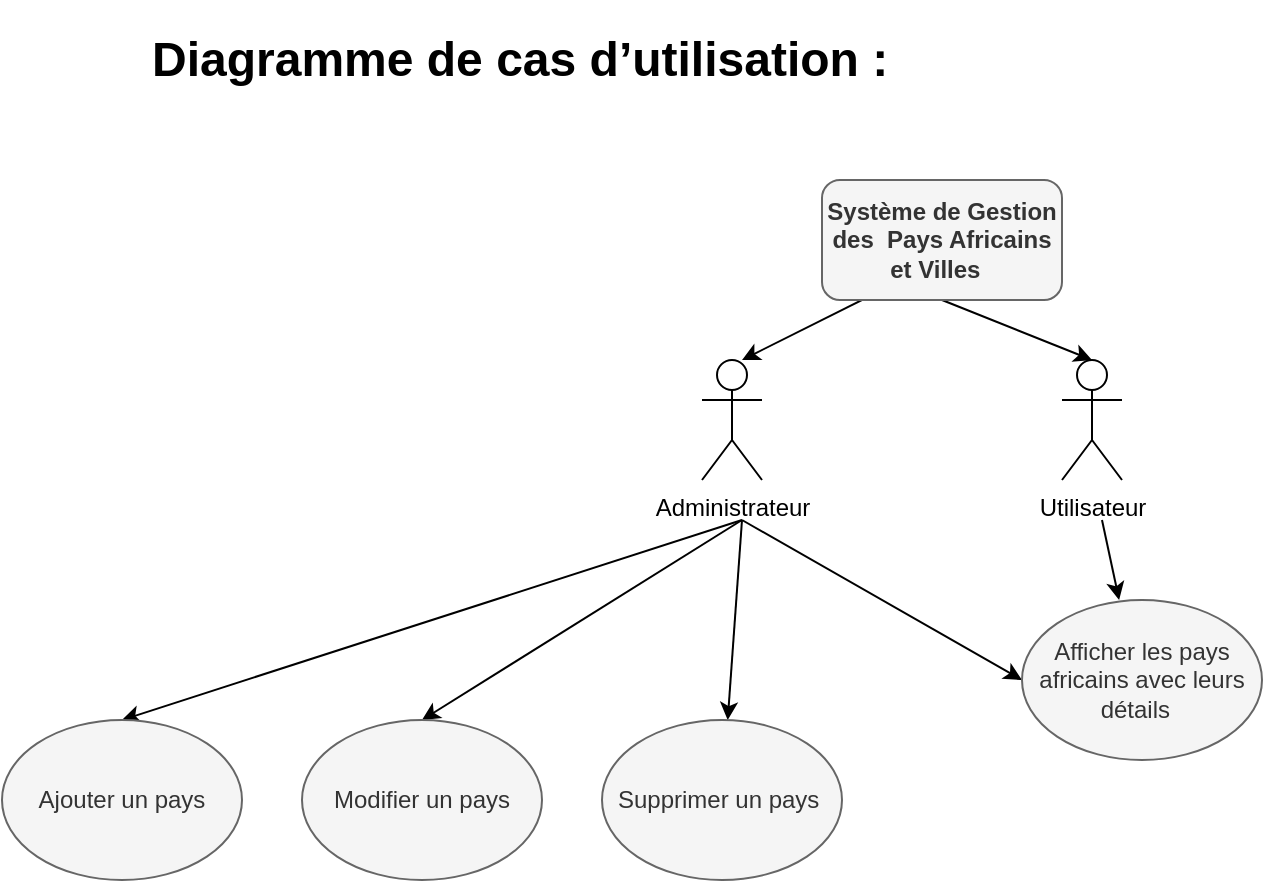<mxfile>
    <diagram id="Z97ONl3FVwGXgPEqMipa" name="Page-1">
        <mxGraphModel dx="796" dy="599" grid="1" gridSize="10" guides="1" tooltips="1" connect="1" arrows="1" fold="1" page="1" pageScale="1" pageWidth="850" pageHeight="1100" math="0" shadow="0">
            <root>
                <mxCell id="0"/>
                <mxCell id="1" parent="0"/>
                <mxCell id="6" style="edgeStyle=none;html=1;rounded=1;" parent="1" edge="1">
                    <mxGeometry relative="1" as="geometry">
                        <mxPoint x="550" y="290" as="sourcePoint"/>
                        <mxPoint x="450" y="340" as="targetPoint"/>
                        <Array as="points">
                            <mxPoint x="450" y="340"/>
                        </Array>
                    </mxGeometry>
                </mxCell>
                <mxCell id="21" style="edgeStyle=none;html=1;exitX=0.5;exitY=1;exitDx=0;exitDy=0;entryX=0.5;entryY=0;entryDx=0;entryDy=0;entryPerimeter=0;rounded=1;" parent="1" source="3" target="20" edge="1">
                    <mxGeometry relative="1" as="geometry"/>
                </mxCell>
                <mxCell id="3" value="&lt;b&gt;Système de Gestion des&amp;nbsp; Pays Africains et Villes&amp;nbsp;&amp;nbsp;&lt;/b&gt;" style="rounded=1;whiteSpace=wrap;html=1;fillColor=#f5f5f5;fontColor=#333333;strokeColor=#666666;" parent="1" vertex="1">
                    <mxGeometry x="490" y="250" width="120" height="60" as="geometry"/>
                </mxCell>
                <mxCell id="12" style="edgeStyle=none;html=1;entryX=0.5;entryY=0;entryDx=0;entryDy=0;rounded=1;" parent="1" target="23" edge="1">
                    <mxGeometry relative="1" as="geometry">
                        <mxPoint x="450" y="420" as="sourcePoint"/>
                        <mxPoint x="420" y="460" as="targetPoint"/>
                    </mxGeometry>
                </mxCell>
                <mxCell id="18" style="edgeStyle=none;html=1;entryX=0;entryY=0.5;entryDx=0;entryDy=0;rounded=1;" parent="1" target="27" edge="1">
                    <mxGeometry relative="1" as="geometry">
                        <mxPoint x="450" y="420" as="sourcePoint"/>
                        <mxPoint x="550" y="490" as="targetPoint"/>
                    </mxGeometry>
                </mxCell>
                <mxCell id="16" style="edgeStyle=none;html=1;rounded=1;" parent="1" edge="1">
                    <mxGeometry relative="1" as="geometry">
                        <mxPoint x="630" y="420" as="sourcePoint"/>
                        <mxPoint x="638.571" y="460" as="targetPoint"/>
                    </mxGeometry>
                </mxCell>
                <mxCell id="31" style="edgeStyle=none;html=1;rounded=1;" parent="1" target="25" edge="1">
                    <mxGeometry relative="1" as="geometry">
                        <mxPoint x="450" y="420" as="sourcePoint"/>
                    </mxGeometry>
                </mxCell>
                <mxCell id="32" style="edgeStyle=none;html=1;entryX=0.5;entryY=0;entryDx=0;entryDy=0;rounded=1;" parent="1" target="24" edge="1">
                    <mxGeometry relative="1" as="geometry">
                        <mxPoint x="450" y="420" as="sourcePoint"/>
                    </mxGeometry>
                </mxCell>
                <mxCell id="19" value="Administrateur&lt;br&gt;" style="shape=umlActor;verticalLabelPosition=bottom;verticalAlign=top;html=1;outlineConnect=0;rounded=1;" parent="1" vertex="1">
                    <mxGeometry x="430" y="340" width="30" height="60" as="geometry"/>
                </mxCell>
                <mxCell id="20" value="Utilisateur" style="shape=umlActor;verticalLabelPosition=bottom;verticalAlign=top;html=1;outlineConnect=0;rounded=1;" parent="1" vertex="1">
                    <mxGeometry x="610" y="340" width="30" height="60" as="geometry"/>
                </mxCell>
                <mxCell id="23" value="&lt;span style=&quot;color: rgb(51, 51, 51);&quot;&gt;Modifier un pays&lt;/span&gt;" style="ellipse;whiteSpace=wrap;html=1;fillColor=#f5f5f5;fontColor=#333333;strokeColor=#666666;rounded=1;" parent="1" vertex="1">
                    <mxGeometry x="230" y="520" width="120" height="80" as="geometry"/>
                </mxCell>
                <mxCell id="24" value="&lt;span style=&quot;color: rgb(51, 51, 51);&quot;&gt;Ajouter un pays&lt;/span&gt;" style="ellipse;whiteSpace=wrap;html=1;fillColor=#f5f5f5;fontColor=#333333;strokeColor=#666666;rounded=1;" parent="1" vertex="1">
                    <mxGeometry x="80" y="520" width="120" height="80" as="geometry"/>
                </mxCell>
                <mxCell id="25" value="&lt;span style=&quot;color: rgb(51, 51, 51);&quot;&gt;Supprimer un pays&amp;nbsp;&lt;/span&gt;" style="ellipse;whiteSpace=wrap;html=1;fillColor=#f5f5f5;fontColor=#333333;strokeColor=#666666;rounded=1;" parent="1" vertex="1">
                    <mxGeometry x="380" y="520" width="120" height="80" as="geometry"/>
                </mxCell>
                <mxCell id="27" value="&lt;span style=&quot;color: rgb(51, 51, 51);&quot;&gt;Afficher les pays africains avec leurs détails&amp;nbsp;&amp;nbsp;&lt;/span&gt;" style="ellipse;whiteSpace=wrap;html=1;fillColor=#f5f5f5;fontColor=#333333;strokeColor=#666666;rounded=1;" parent="1" vertex="1">
                    <mxGeometry x="590" y="460" width="120" height="80" as="geometry"/>
                </mxCell>
                <mxCell id="36" value="&lt;h1&gt;Diagramme de cas d’utilisation :&lt;/h1&gt;" style="text;html=1;strokeColor=none;fillColor=none;spacing=5;spacingTop=-20;whiteSpace=wrap;overflow=hidden;rounded=1;" parent="1" vertex="1">
                    <mxGeometry x="150" y="170" width="420" height="120" as="geometry"/>
                </mxCell>
            </root>
        </mxGraphModel>
    </diagram>
    <diagram id="jHZVdzJZG4MKAQ3rv3vh" name="Page-2">
        <mxGraphModel dx="1013" dy="762" grid="1" gridSize="10" guides="1" tooltips="1" connect="1" arrows="1" fold="1" page="1" pageScale="1" pageWidth="850" pageHeight="1100" math="0" shadow="0">
            <root>
                <mxCell id="0"/>
                <mxCell id="1" parent="0"/>
                <mxCell id="5F4JXlDjdI9wwNmHcxwz-1" value="&lt;span style=&quot;background-color: initial;&quot;&gt;&amp;nbsp;&lt;/span&gt;&lt;br&gt;&lt;span style=&quot;font-size: 24px;&quot;&gt;&lt;b&gt;&amp;nbsp;diagramme relationnel (ERD)&amp;nbsp; &lt;/b&gt;&lt;/span&gt;&lt;span style=&quot;font-size: 24px;&quot;&gt;&lt;b&gt;:&lt;/b&gt;&lt;/span&gt;" style="text;html=1;strokeColor=none;fillColor=none;spacing=5;spacingTop=-20;whiteSpace=wrap;overflow=hidden;rounded=0;" vertex="1" parent="1">
                    <mxGeometry x="50" y="110" width="410" height="40" as="geometry"/>
                </mxCell>
                <mxCell id="sOh5ObjpIVoKCGWzi14R-22" value="Ville" style="shape=table;startSize=30;container=1;collapsible=0;childLayout=tableLayout;fixedRows=1;rowLines=0;fontStyle=1;" vertex="1" parent="1">
                    <mxGeometry x="60" y="180" width="180" height="160" as="geometry"/>
                </mxCell>
                <mxCell id="sOh5ObjpIVoKCGWzi14R-26" value="" style="shape=tableRow;horizontal=0;startSize=0;swimlaneHead=0;swimlaneBody=0;top=0;left=0;bottom=0;right=0;collapsible=0;dropTarget=0;fillColor=none;points=[[0,0.5],[1,0.5]];portConstraint=eastwest;" vertex="1" parent="sOh5ObjpIVoKCGWzi14R-22">
                    <mxGeometry y="30" width="180" height="80" as="geometry"/>
                </mxCell>
                <mxCell id="sOh5ObjpIVoKCGWzi14R-27" value="" style="shape=partialRectangle;html=1;whiteSpace=wrap;connectable=0;fillColor=none;top=0;left=0;bottom=0;right=0;overflow=hidden;" vertex="1" parent="sOh5ObjpIVoKCGWzi14R-26">
                    <mxGeometry width="20" height="80" as="geometry">
                        <mxRectangle width="20" height="80" as="alternateBounds"/>
                    </mxGeometry>
                </mxCell>
                <mxCell id="sOh5ObjpIVoKCGWzi14R-28" value="" style="shape=partialRectangle;html=1;whiteSpace=wrap;connectable=0;fillColor=none;top=0;left=0;bottom=0;right=0;align=left;spacingLeft=6;overflow=hidden;" vertex="1" parent="sOh5ObjpIVoKCGWzi14R-26">
                    <mxGeometry x="20" width="160" height="80" as="geometry">
                        <mxRectangle width="160" height="80" as="alternateBounds"/>
                    </mxGeometry>
                </mxCell>
                <mxCell id="sOh5ObjpIVoKCGWzi14R-23" value="" style="shape=tableRow;horizontal=0;startSize=0;swimlaneHead=0;swimlaneBody=0;top=0;left=0;bottom=0;right=0;collapsible=0;dropTarget=0;fillColor=none;points=[[0,0.5],[1,0.5]];portConstraint=eastwest;" vertex="1" parent="sOh5ObjpIVoKCGWzi14R-22">
                    <mxGeometry y="110" width="180" height="30" as="geometry"/>
                </mxCell>
                <mxCell id="sOh5ObjpIVoKCGWzi14R-24" value="" style="shape=partialRectangle;html=1;whiteSpace=wrap;connectable=0;fillColor=none;top=0;left=0;bottom=0;right=0;overflow=hidden;pointerEvents=1;" vertex="1" parent="sOh5ObjpIVoKCGWzi14R-23">
                    <mxGeometry width="20" height="30" as="geometry">
                        <mxRectangle width="20" height="30" as="alternateBounds"/>
                    </mxGeometry>
                </mxCell>
                <mxCell id="sOh5ObjpIVoKCGWzi14R-25" value="" style="shape=partialRectangle;html=1;whiteSpace=wrap;connectable=0;fillColor=none;top=0;left=0;bottom=0;right=0;align=left;spacingLeft=6;overflow=hidden;" vertex="1" parent="sOh5ObjpIVoKCGWzi14R-23">
                    <mxGeometry x="20" width="160" height="30" as="geometry">
                        <mxRectangle width="160" height="30" as="alternateBounds"/>
                    </mxGeometry>
                </mxCell>
                <mxCell id="sOh5ObjpIVoKCGWzi14R-29" value="" style="shape=tableRow;horizontal=0;startSize=0;swimlaneHead=0;swimlaneBody=0;top=0;left=0;bottom=0;right=0;collapsible=0;dropTarget=0;fillColor=none;points=[[0,0.5],[1,0.5]];portConstraint=eastwest;" vertex="1" parent="sOh5ObjpIVoKCGWzi14R-22">
                    <mxGeometry y="140" width="180" height="20" as="geometry"/>
                </mxCell>
                <mxCell id="sOh5ObjpIVoKCGWzi14R-30" value="" style="shape=partialRectangle;html=1;whiteSpace=wrap;connectable=0;fillColor=none;top=0;left=0;bottom=0;right=0;overflow=hidden;" vertex="1" parent="sOh5ObjpIVoKCGWzi14R-29">
                    <mxGeometry width="20" height="20" as="geometry">
                        <mxRectangle width="20" height="20" as="alternateBounds"/>
                    </mxGeometry>
                </mxCell>
                <mxCell id="sOh5ObjpIVoKCGWzi14R-31" value="" style="shape=partialRectangle;html=1;whiteSpace=wrap;connectable=0;fillColor=none;top=0;left=0;bottom=0;right=0;align=left;spacingLeft=6;overflow=hidden;" vertex="1" parent="sOh5ObjpIVoKCGWzi14R-29">
                    <mxGeometry x="20" width="160" height="20" as="geometry">
                        <mxRectangle width="160" height="20" as="alternateBounds"/>
                    </mxGeometry>
                </mxCell>
                <mxCell id="sOh5ObjpIVoKCGWzi14R-36" value="&lt;ul&gt;&lt;li&gt;&lt;span style=&quot;background-color: initial;&quot;&gt;ID_Ville (PK)&amp;nbsp;&lt;/span&gt;&lt;/li&gt;&lt;li&gt;&lt;span style=&quot;text-align: center; background-color: initial;&quot;&gt;Nom_Pays&lt;/span&gt;&lt;br&gt;&lt;/li&gt;&lt;li&gt;&lt;span style=&quot;text-align: center;&quot;&gt;Type enum&lt;/span&gt;&lt;/li&gt;&lt;li&gt;&lt;span style=&quot;background-color: initial;&quot;&gt;&lt;span style=&quot;text-align: center;&quot;&gt;ID_Pays (FK)&lt;/span&gt;&lt;/span&gt;&lt;/li&gt;&lt;/ul&gt;" style="text;strokeColor=none;fillColor=none;html=1;whiteSpace=wrap;verticalAlign=middle;overflow=hidden;" vertex="1" parent="1">
                    <mxGeometry x="60" y="60" width="160" height="400" as="geometry"/>
                </mxCell>
                <mxCell id="sOh5ObjpIVoKCGWzi14R-37" value="Pays" style="shape=table;startSize=30;container=1;collapsible=0;childLayout=tableLayout;fixedRows=1;rowLines=0;fontStyle=1;" vertex="1" parent="1">
                    <mxGeometry x="360" y="180" width="180" height="170" as="geometry"/>
                </mxCell>
                <mxCell id="sOh5ObjpIVoKCGWzi14R-38" value="" style="shape=tableRow;horizontal=0;startSize=0;swimlaneHead=0;swimlaneBody=0;top=0;left=0;bottom=0;right=0;collapsible=0;dropTarget=0;fillColor=none;points=[[0,0.5],[1,0.5]];portConstraint=eastwest;" vertex="1" parent="sOh5ObjpIVoKCGWzi14R-37">
                    <mxGeometry y="30" width="180" height="90" as="geometry"/>
                </mxCell>
                <mxCell id="sOh5ObjpIVoKCGWzi14R-39" value="" style="shape=partialRectangle;html=1;whiteSpace=wrap;connectable=0;fillColor=none;top=0;left=0;bottom=0;right=0;overflow=hidden;" vertex="1" parent="sOh5ObjpIVoKCGWzi14R-38">
                    <mxGeometry width="20" height="90" as="geometry">
                        <mxRectangle width="20" height="90" as="alternateBounds"/>
                    </mxGeometry>
                </mxCell>
                <mxCell id="sOh5ObjpIVoKCGWzi14R-40" value="" style="shape=partialRectangle;html=1;whiteSpace=wrap;connectable=0;fillColor=none;top=0;left=0;bottom=0;right=0;align=left;spacingLeft=6;overflow=hidden;" vertex="1" parent="sOh5ObjpIVoKCGWzi14R-38">
                    <mxGeometry x="20" width="160" height="90" as="geometry">
                        <mxRectangle width="160" height="90" as="alternateBounds"/>
                    </mxGeometry>
                </mxCell>
                <mxCell id="sOh5ObjpIVoKCGWzi14R-41" value="" style="shape=tableRow;horizontal=0;startSize=0;swimlaneHead=0;swimlaneBody=0;top=0;left=0;bottom=0;right=0;collapsible=0;dropTarget=0;fillColor=none;points=[[0,0.5],[1,0.5]];portConstraint=eastwest;" vertex="1" parent="sOh5ObjpIVoKCGWzi14R-37">
                    <mxGeometry y="120" width="180" height="30" as="geometry"/>
                </mxCell>
                <mxCell id="sOh5ObjpIVoKCGWzi14R-42" value="" style="shape=partialRectangle;html=1;whiteSpace=wrap;connectable=0;fillColor=none;top=0;left=0;bottom=0;right=0;overflow=hidden;pointerEvents=1;" vertex="1" parent="sOh5ObjpIVoKCGWzi14R-41">
                    <mxGeometry width="20" height="30" as="geometry">
                        <mxRectangle width="20" height="30" as="alternateBounds"/>
                    </mxGeometry>
                </mxCell>
                <mxCell id="sOh5ObjpIVoKCGWzi14R-43" value="" style="shape=partialRectangle;html=1;whiteSpace=wrap;connectable=0;fillColor=none;top=0;left=0;bottom=0;right=0;align=left;spacingLeft=6;overflow=hidden;" vertex="1" parent="sOh5ObjpIVoKCGWzi14R-41">
                    <mxGeometry x="20" width="160" height="30" as="geometry">
                        <mxRectangle width="160" height="30" as="alternateBounds"/>
                    </mxGeometry>
                </mxCell>
                <mxCell id="sOh5ObjpIVoKCGWzi14R-44" value="" style="shape=tableRow;horizontal=0;startSize=0;swimlaneHead=0;swimlaneBody=0;top=0;left=0;bottom=0;right=0;collapsible=0;dropTarget=0;fillColor=none;points=[[0,0.5],[1,0.5]];portConstraint=eastwest;" vertex="1" parent="sOh5ObjpIVoKCGWzi14R-37">
                    <mxGeometry y="150" width="180" height="20" as="geometry"/>
                </mxCell>
                <mxCell id="sOh5ObjpIVoKCGWzi14R-45" value="" style="shape=partialRectangle;html=1;whiteSpace=wrap;connectable=0;fillColor=none;top=0;left=0;bottom=0;right=0;overflow=hidden;" vertex="1" parent="sOh5ObjpIVoKCGWzi14R-44">
                    <mxGeometry width="20" height="20" as="geometry">
                        <mxRectangle width="20" height="20" as="alternateBounds"/>
                    </mxGeometry>
                </mxCell>
                <mxCell id="sOh5ObjpIVoKCGWzi14R-46" value="" style="shape=partialRectangle;html=1;whiteSpace=wrap;connectable=0;fillColor=none;top=0;left=0;bottom=0;right=0;align=left;spacingLeft=6;overflow=hidden;" vertex="1" parent="sOh5ObjpIVoKCGWzi14R-44">
                    <mxGeometry x="20" width="160" height="20" as="geometry">
                        <mxRectangle width="160" height="20" as="alternateBounds"/>
                    </mxGeometry>
                </mxCell>
                <mxCell id="sOh5ObjpIVoKCGWzi14R-47" value="&lt;ul&gt;&lt;li&gt;&lt;span style=&quot;background-color: initial;&quot;&gt;ID_Pays (PK)&lt;/span&gt;&lt;/li&gt;&lt;li&gt;Nom_Pays&amp;nbsp;&amp;nbsp;&lt;br&gt;&lt;/li&gt;&lt;li&gt;Population&amp;nbsp;&lt;/li&gt;&lt;/ul&gt;" style="text;strokeColor=none;fillColor=none;html=1;whiteSpace=wrap;verticalAlign=middle;overflow=hidden;" vertex="1" parent="1">
                    <mxGeometry x="360" y="165" width="190" height="175" as="geometry"/>
                </mxCell>
                <mxCell id="ESVcavg77yPAzVqxG-Rz-15" style="edgeStyle=entityRelationEdgeStyle;html=1;exitX=0.143;exitY=0.667;exitDx=0;exitDy=0;entryX=0.714;entryY=0.375;entryDx=0;entryDy=0;entryPerimeter=0;exitPerimeter=0;" edge="1" parent="1" source="sOh5ObjpIVoKCGWzi14R-48" target="ESVcavg77yPAzVqxG-Rz-12">
                    <mxGeometry relative="1" as="geometry"/>
                </mxCell>
                <mxCell id="sOh5ObjpIVoKCGWzi14R-48" value="&lt;ul&gt;&lt;li&gt;&lt;span style=&quot;background-color: initial;&quot;&gt;Langues&amp;nbsp;&lt;/span&gt;&lt;/li&gt;&lt;li&gt;ID_Continet (FK)&lt;/li&gt;&lt;/ul&gt;" style="text;strokeColor=none;fillColor=none;html=1;whiteSpace=wrap;verticalAlign=middle;overflow=hidden;" vertex="1" parent="1">
                    <mxGeometry x="360" y="260" width="210" height="90" as="geometry"/>
                </mxCell>
                <mxCell id="ESVcavg77yPAzVqxG-Rz-1" value="Continent&#10;" style="shape=table;startSize=30;container=1;collapsible=0;childLayout=tableLayout;fixedRows=1;rowLines=0;fontStyle=1;" vertex="1" parent="1">
                    <mxGeometry x="60" y="397.5" width="180" height="140" as="geometry"/>
                </mxCell>
                <mxCell id="ESVcavg77yPAzVqxG-Rz-2" value="" style="shape=tableRow;horizontal=0;startSize=0;swimlaneHead=0;swimlaneBody=0;top=0;left=0;bottom=0;right=0;collapsible=0;dropTarget=0;fillColor=none;points=[[0,0.5],[1,0.5]];portConstraint=eastwest;" vertex="1" parent="ESVcavg77yPAzVqxG-Rz-1">
                    <mxGeometry y="30" width="180" height="90" as="geometry"/>
                </mxCell>
                <mxCell id="ESVcavg77yPAzVqxG-Rz-3" value="" style="shape=partialRectangle;html=1;whiteSpace=wrap;connectable=0;fillColor=none;top=0;left=0;bottom=0;right=0;overflow=hidden;" vertex="1" parent="ESVcavg77yPAzVqxG-Rz-2">
                    <mxGeometry width="20" height="90" as="geometry">
                        <mxRectangle width="20" height="90" as="alternateBounds"/>
                    </mxGeometry>
                </mxCell>
                <mxCell id="ESVcavg77yPAzVqxG-Rz-4" value="" style="shape=partialRectangle;html=1;whiteSpace=wrap;connectable=0;fillColor=none;top=0;left=0;bottom=0;right=0;align=left;spacingLeft=6;overflow=hidden;" vertex="1" parent="ESVcavg77yPAzVqxG-Rz-2">
                    <mxGeometry x="20" width="160" height="90" as="geometry">
                        <mxRectangle width="160" height="90" as="alternateBounds"/>
                    </mxGeometry>
                </mxCell>
                <mxCell id="ESVcavg77yPAzVqxG-Rz-5" value="" style="shape=tableRow;horizontal=0;startSize=0;swimlaneHead=0;swimlaneBody=0;top=0;left=0;bottom=0;right=0;collapsible=0;dropTarget=0;fillColor=none;points=[[0,0.5],[1,0.5]];portConstraint=eastwest;" vertex="1" parent="ESVcavg77yPAzVqxG-Rz-1">
                    <mxGeometry y="120" width="180" height="20" as="geometry"/>
                </mxCell>
                <mxCell id="ESVcavg77yPAzVqxG-Rz-6" value="" style="shape=partialRectangle;html=1;whiteSpace=wrap;connectable=0;fillColor=none;top=0;left=0;bottom=0;right=0;overflow=hidden;pointerEvents=1;" vertex="1" parent="ESVcavg77yPAzVqxG-Rz-5">
                    <mxGeometry width="20" height="20" as="geometry">
                        <mxRectangle width="20" height="20" as="alternateBounds"/>
                    </mxGeometry>
                </mxCell>
                <mxCell id="ESVcavg77yPAzVqxG-Rz-7" value="" style="shape=partialRectangle;html=1;whiteSpace=wrap;connectable=0;fillColor=none;top=0;left=0;bottom=0;right=0;align=left;spacingLeft=6;overflow=hidden;" vertex="1" parent="ESVcavg77yPAzVqxG-Rz-5">
                    <mxGeometry x="20" width="160" height="20" as="geometry">
                        <mxRectangle width="160" height="20" as="alternateBounds"/>
                    </mxGeometry>
                </mxCell>
                <mxCell id="ESVcavg77yPAzVqxG-Rz-12" value="&lt;ul&gt;&lt;li&gt;&lt;span style=&quot;background-color: initial;&quot;&gt;&amp;nbsp;ID_Continent (PK)&amp;nbsp;&lt;/span&gt;&lt;/li&gt;&lt;li&gt;&lt;li&gt;nom_continent&lt;/li&gt;&lt;/li&gt;&lt;/ul&gt;" style="text;strokeColor=none;fillColor=none;html=1;whiteSpace=wrap;verticalAlign=middle;overflow=hidden;" vertex="1" parent="1">
                    <mxGeometry x="60" y="420" width="210" height="80" as="geometry"/>
                </mxCell>
                <mxCell id="ESVcavg77yPAzVqxG-Rz-13" style="edgeStyle=none;html=1;exitX=0.75;exitY=0.589;exitDx=0;exitDy=0;exitPerimeter=0;" edge="1" parent="1" source="sOh5ObjpIVoKCGWzi14R-36">
                    <mxGeometry relative="1" as="geometry">
                        <mxPoint x="240" y="230" as="sourcePoint"/>
                        <mxPoint x="360" y="230" as="targetPoint"/>
                    </mxGeometry>
                </mxCell>
            </root>
        </mxGraphModel>
    </diagram>
</mxfile>